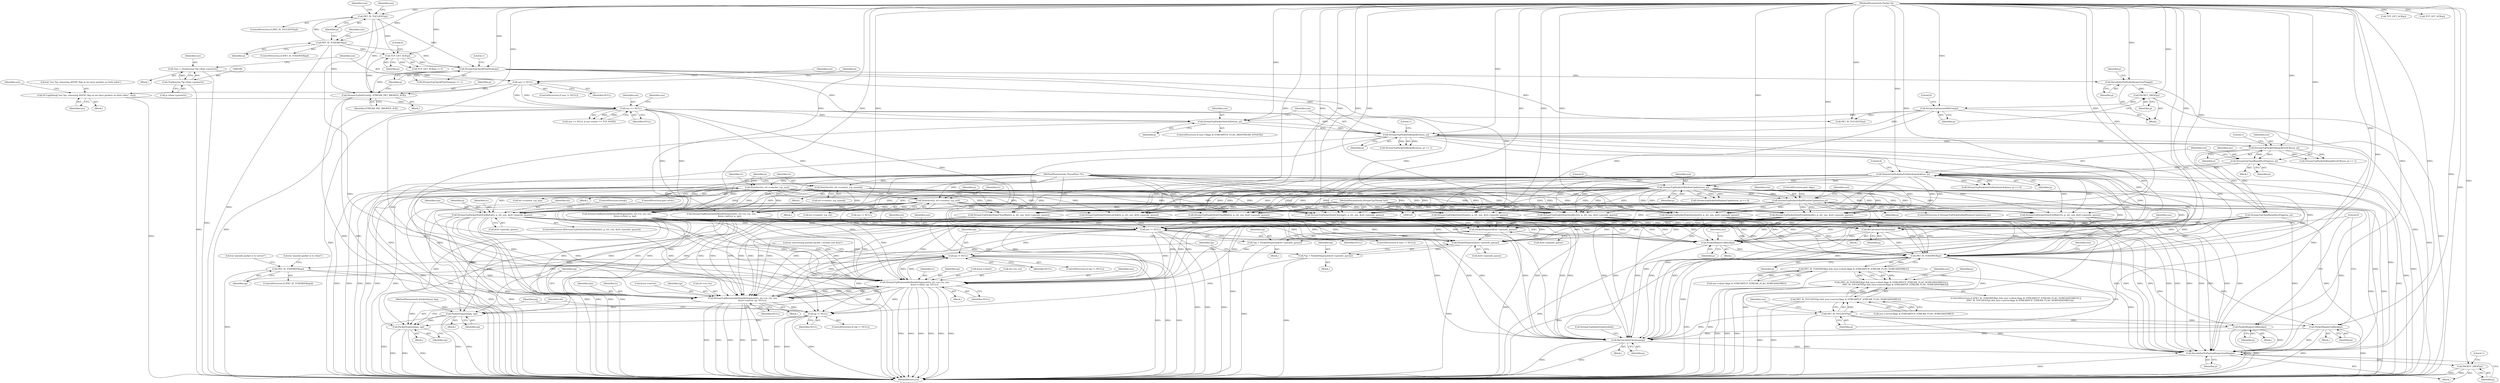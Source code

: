 digraph "1_suricata_843d0b7a10bb45627f94764a6c5d468a24143345@del" {
"1000561" [label="(Call,StreamTcpPacketStateFinWait2(tv, p, stt, ssn, &stt->pseudo_queue))"];
"1000281" [label="(Call,StatsIncr(tv, stt->counter_tcp_synack))"];
"1000126" [label="(MethodParameterIn,ThreadVars *tv)"];
"1000310" [label="(Call,StatsIncr(tv, stt->counter_tcp_rst))"];
"1000296" [label="(Call,StatsIncr(tv, stt->counter_tcp_syn))"];
"1000494" [label="(Call,StreamTcpPacketIsBadWindowUpdate(ssn,p))"];
"1000489" [label="(Call,StreamTcpPacketIsWindowUpdate(ssn, p))"];
"1000483" [label="(Call,StreamTcpPacketIsFinShutdownAck(ssn, p))"];
"1000478" [label="(Call,StreamTcpClearKeepAliveFlag(ssn, p))"];
"1000469" [label="(Call,StreamTcpPacketIsKeepAliveACK(ssn, p))"];
"1000461" [label="(Call,StreamTcpPacketIsKeepAlive(ssn, p))"];
"1000456" [label="(Call,StreamTcpPacketSwitchDir(ssn, p))"];
"1000359" [label="(Call,ssn == NULL)"];
"1000258" [label="(Call,SCLogDebug(\"ssn %p: removing ASYNC flag as we have packets on both sides\", ssn))"];
"1000193" [label="(Call,ssn != NULL)"];
"1000183" [label="(Call,*ssn = (TcpSession *)p->flow->protoctx)"];
"1000185" [label="(Call,(TcpSession *)p->flow->protoctx)"];
"1000335" [label="(Call,StreamTcpCheckFlowDrops(p))"];
"1000330" [label="(Call,StreamTcpSetEvent(p, STREAM_PKT_BROKEN_ACK))"];
"1000222" [label="(Call,PKT_IS_TOCLIENT(p))"];
"1000207" [label="(Call,PKT_IS_TOSERVER(p))"];
"1000127" [label="(MethodParameterIn,Packet *p)"];
"1000326" [label="(Call,TCP_GET_ACK(p))"];
"1000353" [label="(Call,StreamTcpSessionPktFree(p))"];
"1000351" [label="(Call,PACKET_DROP(p))"];
"1000345" [label="(Call,DecodeSetNoPacketInspectionFlag(p))"];
"1000128" [label="(MethodParameterIn,StreamTcpThread *stt)"];
"1000651" [label="(Call,ssn != NULL)"];
"1000675" [label="(Call,np != NULL)"];
"1000680" [label="(Call,PKT_IS_TOSERVER(np))"];
"1000685" [label="(Call,StreamTcpReassembleHandleSegment(tv, stt->ra_ctx, ssn,\n                            &ssn->client, np, NULL))"];
"1000701" [label="(Call,StreamTcpReassembleHandleSegment(tv, stt->ra_ctx, ssn,\n                            &ssn->server, np, NULL))"];
"1000713" [label="(Call,PacketEnqueue(pq, np))"];
"1000862" [label="(Call,PacketEnqueue(pq, np))"];
"1000858" [label="(Call,np != NULL)"];
"1000669" [label="(Call,PacketDequeue(&stt->pseudo_queue))"];
"1000667" [label="(Call,*np = PacketDequeue(&stt->pseudo_queue))"];
"1000852" [label="(Call,PacketDequeue(&stt->pseudo_queue))"];
"1000850" [label="(Call,*np = PacketDequeue(&stt->pseudo_queue))"];
"1000725" [label="(Call,ReCalculateChecksum(p))"];
"1000747" [label="(Call,PacketBypassCallback(p))"];
"1000774" [label="(Call,PKT_IS_TOSERVER(p))"];
"1000773" [label="(Call,PKT_IS_TOSERVER(p) && (ssn->client.flags & STREAMTCP_STREAM_FLAG_NOREASSEMBLY))"];
"1000772" [label="(Call,(PKT_IS_TOSERVER(p) && (ssn->client.flags & STREAMTCP_STREAM_FLAG_NOREASSEMBLY)) ||\n            (PKT_IS_TOCLIENT(p) && (ssn->server.flags & STREAMTCP_STREAM_FLAG_NOREASSEMBLY)))"];
"1000784" [label="(Call,PKT_IS_TOCLIENT(p))"];
"1000783" [label="(Call,PKT_IS_TOCLIENT(p) && (ssn->server.flags & STREAMTCP_STREAM_FLAG_NOREASSEMBLY))"];
"1000809" [label="(Call,PacketBypassCallback(p))"];
"1000872" [label="(Call,ReCalculateChecksum(p))"];
"1000877" [label="(Call,DecodeSetNoPayloadInspectionFlag(p))"];
"1000879" [label="(Call,PACKET_DROP(p))"];
"1000835" [label="(Call,PacketBypassCallback(p))"];
"1000859" [label="(Identifier,np)"];
"1000686" [label="(Identifier,tv)"];
"1000772" [label="(Call,(PKT_IS_TOSERVER(p) && (ssn->client.flags & STREAMTCP_STREAM_FLAG_NOREASSEMBLY)) ||\n            (PKT_IS_TOCLIENT(p) && (ssn->server.flags & STREAMTCP_STREAM_FLAG_NOREASSEMBLY)))"];
"1000684" [label="(Literal,\"pseudo packet is to server\")"];
"1000857" [label="(ControlStructure,if (np != NULL))"];
"1000193" [label="(Call,ssn != NULL)"];
"1000685" [label="(Call,StreamTcpReassembleHandleSegment(tv, stt->ra_ctx, ssn,\n                            &ssn->client, np, NULL))"];
"1000702" [label="(Identifier,tv)"];
"1000754" [label="(Identifier,ssn)"];
"1000707" [label="(Call,&ssn->server)"];
"1000470" [label="(Identifier,ssn)"];
"1000435" [label="(Call,TCP_GET_ACK(p))"];
"1000877" [label="(Call,DecodeSetNoPayloadInspectionFlag(p))"];
"1000566" [label="(Call,&stt->pseudo_queue)"];
"1000668" [label="(Identifier,np)"];
"1000785" [label="(Identifier,p)"];
"1000698" [label="(Block,)"];
"1000564" [label="(Identifier,stt)"];
"1000572" [label="(ControlStructure,break;)"];
"1000853" [label="(Call,&stt->pseudo_queue)"];
"1000335" [label="(Call,StreamTcpCheckFlowDrops(p))"];
"1000458" [label="(Identifier,p)"];
"1000195" [label="(Identifier,NULL)"];
"1000779" [label="(Identifier,ssn)"];
"1000260" [label="(Identifier,ssn)"];
"1000725" [label="(Call,ReCalculateChecksum(p))"];
"1000858" [label="(Call,np != NULL)"];
"1000871" [label="(Block,)"];
"1000295" [label="(Block,)"];
"1000713" [label="(Call,PacketEnqueue(pq, np))"];
"1000496" [label="(Identifier,p)"];
"1000460" [label="(Call,StreamTcpPacketIsKeepAlive(ssn, p) == 1)"];
"1000336" [label="(Identifier,p)"];
"1000653" [label="(Identifier,NULL)"];
"1000328" [label="(Literal,0)"];
"1000489" [label="(Call,StreamTcpPacketIsWindowUpdate(ssn, p))"];
"1000468" [label="(Call,StreamTcpPacketIsKeepAliveACK(ssn, p) == 1)"];
"1000222" [label="(Call,PKT_IS_TOCLIENT(p))"];
"1000126" [label="(MethodParameterIn,ThreadVars *tv)"];
"1000747" [label="(Call,PacketBypassCallback(p))"];
"1000346" [label="(Identifier,p)"];
"1000338" [label="(Block,)"];
"1000650" [label="(ControlStructure,if (ssn != NULL))"];
"1000796" [label="(Identifier,p)"];
"1000832" [label="(Block,)"];
"1000505" [label="(Call,StreamTcpPacketStateSynSent(tv, p, stt, ssn, &stt->pseudo_queue))"];
"1000353" [label="(Call,StreamTcpSessionPktFree(p))"];
"1000185" [label="(Call,(TcpSession *)p->flow->protoctx)"];
"1000349" [label="(Identifier,p)"];
"1000183" [label="(Call,*ssn = (TcpSession *)p->flow->protoctx)"];
"1000490" [label="(Identifier,ssn)"];
"1000659" [label="(Identifier,stt)"];
"1000500" [label="(Identifier,ssn)"];
"1000872" [label="(Call,ReCalculateChecksum(p))"];
"1000861" [label="(Block,)"];
"1000603" [label="(Call,StreamTcpPacketStateLastAck(tv, p, stt, ssn, &stt->pseudo_queue))"];
"1000311" [label="(Identifier,tv)"];
"1000187" [label="(Call,p->flow->protoctx)"];
"1000208" [label="(Identifier,p)"];
"1000677" [label="(Identifier,NULL)"];
"1000681" [label="(Identifier,np)"];
"1000330" [label="(Call,StreamTcpSetEvent(p, STREAM_PKT_BROKEN_ACK))"];
"1000321" [label="(Identifier,p)"];
"1000879" [label="(Call,PACKET_DROP(p))"];
"1000332" [label="(Identifier,STREAM_PKT_BROKEN_ACK)"];
"1000717" [label="(Literal,\"processing pseudo packet / stream end done\")"];
"1000810" [label="(Identifier,p)"];
"1000298" [label="(Call,stt->counter_tcp_syn)"];
"1000774" [label="(Call,PKT_IS_TOSERVER(p))"];
"1000695" [label="(Identifier,np)"];
"1000714" [label="(Identifier,pq)"];
"1000808" [label="(Block,)"];
"1000836" [label="(Identifier,p)"];
"1000494" [label="(Call,StreamTcpPacketIsBadWindowUpdate(ssn,p))"];
"1000326" [label="(Call,TCP_GET_ACK(p))"];
"1000480" [label="(Identifier,p)"];
"1000457" [label="(Identifier,ssn)"];
"1000483" [label="(Call,StreamTcpPacketIsFinShutdownAck(ssn, p))"];
"1000495" [label="(Identifier,ssn)"];
"1000359" [label="(Call,ssn == NULL)"];
"1000864" [label="(Identifier,np)"];
"1000860" [label="(Identifier,NULL)"];
"1000184" [label="(Identifier,ssn)"];
"1000472" [label="(Literal,1)"];
"1000547" [label="(Call,StreamTcpPacketStateFinWait1(tv, p, stt, ssn, &stt->pseudo_queue))"];
"1000297" [label="(Identifier,tv)"];
"1000485" [label="(Identifier,p)"];
"1000334" [label="(Call,StreamTcpCheckFlowDrops(p) == 1)"];
"1000789" [label="(Identifier,ssn)"];
"1000462" [label="(Identifier,ssn)"];
"1000352" [label="(Identifier,p)"];
"1000479" [label="(Identifier,ssn)"];
"1000851" [label="(Identifier,np)"];
"1000194" [label="(Identifier,ssn)"];
"1000271" [label="(Identifier,p)"];
"1000305" [label="(Identifier,p)"];
"1000415" [label="(Call,StreamTcpReassembleHandleSegment(tv, stt->ra_ctx, ssn,\n                        &ssn->server, p, pq))"];
"1000771" [label="(ControlStructure,if ((PKT_IS_TOSERVER(p) && (ssn->client.flags & STREAMTCP_STREAM_FLAG_NOREASSEMBLY)) ||\n            (PKT_IS_TOCLIENT(p) && (ssn->server.flags & STREAMTCP_STREAM_FLAG_NOREASSEMBLY))))"];
"1000127" [label="(MethodParameterIn,Packet *p)"];
"1000850" [label="(Call,*np = PacketDequeue(&stt->pseudo_queue))"];
"1000280" [label="(Block,)"];
"1000493" [label="(ControlStructure,if (StreamTcpPacketIsBadWindowUpdate(ssn,p)))"];
"1000712" [label="(Identifier,NULL)"];
"1000337" [label="(Literal,1)"];
"1000844" [label="(Identifier,stt)"];
"1000206" [label="(ControlStructure,if (PKT_IS_TOSERVER(p)))"];
"1000651" [label="(Call,ssn != NULL)"];
"1000358" [label="(Call,ssn == NULL || ssn->state == TCP_NONE)"];
"1000491" [label="(Identifier,p)"];
"1000484" [label="(Identifier,ssn)"];
"1000281" [label="(Call,StatsIncr(tv, stt->counter_tcp_synack))"];
"1000711" [label="(Identifier,np)"];
"1000461" [label="(Call,StreamTcpPacketIsKeepAlive(ssn, p))"];
"1000486" [label="(Literal,0)"];
"1000360" [label="(Identifier,ssn)"];
"1000497" [label="(ControlStructure,goto skip;)"];
"1000207" [label="(Call,PKT_IS_TOSERVER(p))"];
"1000259" [label="(Literal,\"ssn %p: removing ASYNC flag as we have packets on both sides\")"];
"1000880" [label="(Identifier,p)"];
"1000589" [label="(Call,StreamTcpPacketStateCloseWait(tv, p, stt, ssn, &stt->pseudo_queue))"];
"1000675" [label="(Call,np != NULL)"];
"1000296" [label="(Call,StatsIncr(tv, stt->counter_tcp_syn))"];
"1000809" [label="(Call,PacketBypassCallback(p))"];
"1000571" [label="(ControlStructure,goto error;)"];
"1000450" [label="(ControlStructure,if (ssn->flags & STREAMTCP_FLAG_MIDSTREAM_SYNACK))"];
"1000676" [label="(Identifier,np)"];
"1000474" [label="(Call,StreamTcpClearKeepAliveFlag(ssn, p))"];
"1000679" [label="(ControlStructure,if (PKT_IS_TOSERVER(np)))"];
"1000464" [label="(Literal,1)"];
"1000884" [label="(MethodReturn,int)"];
"1000748" [label="(Identifier,p)"];
"1000691" [label="(Call,&ssn->client)"];
"1000130" [label="(Block,)"];
"1000700" [label="(Literal,\"pseudo packet is to client\")"];
"1000351" [label="(Call,PACKET_DROP(p))"];
"1000192" [label="(ControlStructure,if (ssn != NULL))"];
"1000533" [label="(Call,StreamTcpPacketStateEstablished(tv, p, stt, ssn, &stt->pseudo_queue))"];
"1000565" [label="(Identifier,ssn)"];
"1000223" [label="(Identifier,p)"];
"1000345" [label="(Call,DecodeSetNoPacketInspectionFlag(p))"];
"1000746" [label="(Block,)"];
"1000331" [label="(Identifier,p)"];
"1000309" [label="(Block,)"];
"1000258" [label="(Call,SCLogDebug(\"ssn %p: removing ASYNC flag as we have packets on both sides\", ssn))"];
"1000715" [label="(Identifier,np)"];
"1000786" [label="(Call,ssn->server.flags & STREAMTCP_STREAM_FLAG_NOREASSEMBLY)"];
"1000563" [label="(Identifier,p)"];
"1000413" [label="(Call,TCP_GET_ACK(p))"];
"1000354" [label="(Identifier,p)"];
"1000878" [label="(Identifier,p)"];
"1000776" [label="(Call,ssn->client.flags & STREAMTCP_STREAM_FLAG_NOREASSEMBLY)"];
"1000669" [label="(Call,PacketDequeue(&stt->pseudo_queue))"];
"1000212" [label="(Identifier,ssn)"];
"1000852" [label="(Call,PacketDequeue(&stt->pseudo_queue))"];
"1000863" [label="(Identifier,pq)"];
"1000310" [label="(Call,StatsIncr(tv, stt->counter_tcp_rst))"];
"1000471" [label="(Identifier,p)"];
"1000848" [label="(Block,)"];
"1000687" [label="(Call,stt->ra_ctx)"];
"1000404" [label="(Call,PKT_IS_TOCLIENT(p))"];
"1000282" [label="(Identifier,tv)"];
"1000327" [label="(Identifier,p)"];
"1000356" [label="(Literal,0)"];
"1000690" [label="(Identifier,ssn)"];
"1000652" [label="(Identifier,ssn)"];
"1000482" [label="(Call,StreamTcpPacketIsFinShutdownAck(ssn, p) == 0)"];
"1000617" [label="(Call,StreamTcpPacketStateTimeWait(tv, p, stt, ssn, &stt->pseudo_queue))"];
"1000575" [label="(Call,StreamTcpPacketStateClosing(tv, p, stt, ssn, &stt->pseudo_queue))"];
"1000873" [label="(Identifier,p)"];
"1000364" [label="(Identifier,ssn)"];
"1000488" [label="(Call,StreamTcpPacketIsWindowUpdate(ssn, p) == 0)"];
"1000876" [label="(Block,)"];
"1000395" [label="(Block,)"];
"1000670" [label="(Call,&stt->pseudo_queue)"];
"1000701" [label="(Call,StreamTcpReassembleHandleSegment(tv, stt->ra_ctx, ssn,\n                            &ssn->server, np, NULL))"];
"1000437" [label="(Call,StreamTcpReassembleHandleSegment(tv, stt->ra_ctx, ssn,\n                        &ssn->client, p, pq))"];
"1000478" [label="(Call,StreamTcpClearKeepAliveFlag(ssn, p))"];
"1000562" [label="(Identifier,tv)"];
"1000680" [label="(Call,PKT_IS_TOSERVER(np))"];
"1000775" [label="(Identifier,p)"];
"1000456" [label="(Call,StreamTcpPacketSwitchDir(ssn, p))"];
"1000875" [label="(Call,StreamTcpInlineDropInvalid())"];
"1000128" [label="(MethodParameterIn,StreamTcpThread *stt)"];
"1000361" [label="(Identifier,NULL)"];
"1000329" [label="(Block,)"];
"1000129" [label="(MethodParameterIn,PacketQueue *pq)"];
"1000227" [label="(Identifier,ssn)"];
"1000862" [label="(Call,PacketEnqueue(pq, np))"];
"1000283" [label="(Call,stt->counter_tcp_synack)"];
"1000663" [label="(Block,)"];
"1000802" [label="(Identifier,ssn)"];
"1000325" [label="(Call,TCP_GET_ACK(p) != 0)"];
"1000783" [label="(Call,PKT_IS_TOCLIENT(p) && (ssn->server.flags & STREAMTCP_STREAM_FLAG_NOREASSEMBLY))"];
"1000312" [label="(Call,stt->counter_tcp_rst)"];
"1000263" [label="(Identifier,ssn)"];
"1000199" [label="(Identifier,ssn)"];
"1000384" [label="(Call,ssn != NULL)"];
"1000519" [label="(Call,StreamTcpPacketStateSynRecv(tv, p, stt, ssn, &stt->pseudo_queue))"];
"1000370" [label="(Call,StreamTcpPacketStateNone(tv, p, stt, ssn, &stt->pseudo_queue))"];
"1000674" [label="(ControlStructure,if (np != NULL))"];
"1000703" [label="(Call,stt->ra_ctx)"];
"1000667" [label="(Call,*np = PacketDequeue(&stt->pseudo_queue))"];
"1000239" [label="(Identifier,ssn)"];
"1000463" [label="(Identifier,p)"];
"1000835" [label="(Call,PacketBypassCallback(p))"];
"1000726" [label="(Identifier,p)"];
"1000773" [label="(Call,PKT_IS_TOSERVER(p) && (ssn->client.flags & STREAMTCP_STREAM_FLAG_NOREASSEMBLY))"];
"1000492" [label="(Literal,0)"];
"1000706" [label="(Identifier,ssn)"];
"1000724" [label="(Block,)"];
"1000784" [label="(Call,PKT_IS_TOCLIENT(p))"];
"1000221" [label="(ControlStructure,if (PKT_IS_TOCLIENT(p)))"];
"1000560" [label="(ControlStructure,if(StreamTcpPacketStateFinWait2(tv, p, stt, ssn, &stt->pseudo_queue)))"];
"1000732" [label="(Identifier,ssn)"];
"1000469" [label="(Call,StreamTcpPacketIsKeepAliveACK(ssn, p))"];
"1000257" [label="(Block,)"];
"1000682" [label="(Block,)"];
"1000696" [label="(Identifier,NULL)"];
"1000561" [label="(Call,StreamTcpPacketStateFinWait2(tv, p, stt, ssn, &stt->pseudo_queue))"];
"1000883" [label="(Literal,1)"];
"1000838" [label="(Literal,0)"];
"1000678" [label="(Block,)"];
"1000561" -> "1000560"  [label="AST: "];
"1000561" -> "1000566"  [label="CFG: "];
"1000562" -> "1000561"  [label="AST: "];
"1000563" -> "1000561"  [label="AST: "];
"1000564" -> "1000561"  [label="AST: "];
"1000565" -> "1000561"  [label="AST: "];
"1000566" -> "1000561"  [label="AST: "];
"1000571" -> "1000561"  [label="CFG: "];
"1000572" -> "1000561"  [label="CFG: "];
"1000561" -> "1000884"  [label="DDG: "];
"1000561" -> "1000884"  [label="DDG: "];
"1000561" -> "1000884"  [label="DDG: "];
"1000561" -> "1000884"  [label="DDG: "];
"1000561" -> "1000884"  [label="DDG: "];
"1000561" -> "1000884"  [label="DDG: "];
"1000281" -> "1000561"  [label="DDG: "];
"1000310" -> "1000561"  [label="DDG: "];
"1000296" -> "1000561"  [label="DDG: "];
"1000126" -> "1000561"  [label="DDG: "];
"1000494" -> "1000561"  [label="DDG: "];
"1000494" -> "1000561"  [label="DDG: "];
"1000489" -> "1000561"  [label="DDG: "];
"1000489" -> "1000561"  [label="DDG: "];
"1000483" -> "1000561"  [label="DDG: "];
"1000483" -> "1000561"  [label="DDG: "];
"1000127" -> "1000561"  [label="DDG: "];
"1000128" -> "1000561"  [label="DDG: "];
"1000561" -> "1000651"  [label="DDG: "];
"1000561" -> "1000669"  [label="DDG: "];
"1000561" -> "1000685"  [label="DDG: "];
"1000561" -> "1000701"  [label="DDG: "];
"1000561" -> "1000725"  [label="DDG: "];
"1000561" -> "1000747"  [label="DDG: "];
"1000561" -> "1000774"  [label="DDG: "];
"1000561" -> "1000852"  [label="DDG: "];
"1000561" -> "1000872"  [label="DDG: "];
"1000561" -> "1000877"  [label="DDG: "];
"1000281" -> "1000280"  [label="AST: "];
"1000281" -> "1000283"  [label="CFG: "];
"1000282" -> "1000281"  [label="AST: "];
"1000283" -> "1000281"  [label="AST: "];
"1000305" -> "1000281"  [label="CFG: "];
"1000281" -> "1000884"  [label="DDG: "];
"1000281" -> "1000884"  [label="DDG: "];
"1000281" -> "1000884"  [label="DDG: "];
"1000126" -> "1000281"  [label="DDG: "];
"1000281" -> "1000310"  [label="DDG: "];
"1000281" -> "1000370"  [label="DDG: "];
"1000281" -> "1000415"  [label="DDG: "];
"1000281" -> "1000437"  [label="DDG: "];
"1000281" -> "1000505"  [label="DDG: "];
"1000281" -> "1000519"  [label="DDG: "];
"1000281" -> "1000533"  [label="DDG: "];
"1000281" -> "1000547"  [label="DDG: "];
"1000281" -> "1000575"  [label="DDG: "];
"1000281" -> "1000589"  [label="DDG: "];
"1000281" -> "1000603"  [label="DDG: "];
"1000281" -> "1000617"  [label="DDG: "];
"1000281" -> "1000685"  [label="DDG: "];
"1000281" -> "1000701"  [label="DDG: "];
"1000126" -> "1000125"  [label="AST: "];
"1000126" -> "1000884"  [label="DDG: "];
"1000126" -> "1000296"  [label="DDG: "];
"1000126" -> "1000310"  [label="DDG: "];
"1000126" -> "1000370"  [label="DDG: "];
"1000126" -> "1000415"  [label="DDG: "];
"1000126" -> "1000437"  [label="DDG: "];
"1000126" -> "1000505"  [label="DDG: "];
"1000126" -> "1000519"  [label="DDG: "];
"1000126" -> "1000533"  [label="DDG: "];
"1000126" -> "1000547"  [label="DDG: "];
"1000126" -> "1000575"  [label="DDG: "];
"1000126" -> "1000589"  [label="DDG: "];
"1000126" -> "1000603"  [label="DDG: "];
"1000126" -> "1000617"  [label="DDG: "];
"1000126" -> "1000685"  [label="DDG: "];
"1000126" -> "1000701"  [label="DDG: "];
"1000310" -> "1000309"  [label="AST: "];
"1000310" -> "1000312"  [label="CFG: "];
"1000311" -> "1000310"  [label="AST: "];
"1000312" -> "1000310"  [label="AST: "];
"1000321" -> "1000310"  [label="CFG: "];
"1000310" -> "1000884"  [label="DDG: "];
"1000310" -> "1000884"  [label="DDG: "];
"1000310" -> "1000884"  [label="DDG: "];
"1000296" -> "1000310"  [label="DDG: "];
"1000310" -> "1000370"  [label="DDG: "];
"1000310" -> "1000415"  [label="DDG: "];
"1000310" -> "1000437"  [label="DDG: "];
"1000310" -> "1000505"  [label="DDG: "];
"1000310" -> "1000519"  [label="DDG: "];
"1000310" -> "1000533"  [label="DDG: "];
"1000310" -> "1000547"  [label="DDG: "];
"1000310" -> "1000575"  [label="DDG: "];
"1000310" -> "1000589"  [label="DDG: "];
"1000310" -> "1000603"  [label="DDG: "];
"1000310" -> "1000617"  [label="DDG: "];
"1000310" -> "1000685"  [label="DDG: "];
"1000310" -> "1000701"  [label="DDG: "];
"1000296" -> "1000295"  [label="AST: "];
"1000296" -> "1000298"  [label="CFG: "];
"1000297" -> "1000296"  [label="AST: "];
"1000298" -> "1000296"  [label="AST: "];
"1000305" -> "1000296"  [label="CFG: "];
"1000296" -> "1000884"  [label="DDG: "];
"1000296" -> "1000884"  [label="DDG: "];
"1000296" -> "1000884"  [label="DDG: "];
"1000296" -> "1000370"  [label="DDG: "];
"1000296" -> "1000415"  [label="DDG: "];
"1000296" -> "1000437"  [label="DDG: "];
"1000296" -> "1000505"  [label="DDG: "];
"1000296" -> "1000519"  [label="DDG: "];
"1000296" -> "1000533"  [label="DDG: "];
"1000296" -> "1000547"  [label="DDG: "];
"1000296" -> "1000575"  [label="DDG: "];
"1000296" -> "1000589"  [label="DDG: "];
"1000296" -> "1000603"  [label="DDG: "];
"1000296" -> "1000617"  [label="DDG: "];
"1000296" -> "1000685"  [label="DDG: "];
"1000296" -> "1000701"  [label="DDG: "];
"1000494" -> "1000493"  [label="AST: "];
"1000494" -> "1000496"  [label="CFG: "];
"1000495" -> "1000494"  [label="AST: "];
"1000496" -> "1000494"  [label="AST: "];
"1000497" -> "1000494"  [label="CFG: "];
"1000500" -> "1000494"  [label="CFG: "];
"1000494" -> "1000884"  [label="DDG: "];
"1000494" -> "1000884"  [label="DDG: "];
"1000489" -> "1000494"  [label="DDG: "];
"1000489" -> "1000494"  [label="DDG: "];
"1000127" -> "1000494"  [label="DDG: "];
"1000494" -> "1000505"  [label="DDG: "];
"1000494" -> "1000505"  [label="DDG: "];
"1000494" -> "1000519"  [label="DDG: "];
"1000494" -> "1000519"  [label="DDG: "];
"1000494" -> "1000533"  [label="DDG: "];
"1000494" -> "1000533"  [label="DDG: "];
"1000494" -> "1000547"  [label="DDG: "];
"1000494" -> "1000547"  [label="DDG: "];
"1000494" -> "1000575"  [label="DDG: "];
"1000494" -> "1000575"  [label="DDG: "];
"1000494" -> "1000589"  [label="DDG: "];
"1000494" -> "1000589"  [label="DDG: "];
"1000494" -> "1000603"  [label="DDG: "];
"1000494" -> "1000603"  [label="DDG: "];
"1000494" -> "1000617"  [label="DDG: "];
"1000494" -> "1000617"  [label="DDG: "];
"1000494" -> "1000651"  [label="DDG: "];
"1000494" -> "1000725"  [label="DDG: "];
"1000494" -> "1000747"  [label="DDG: "];
"1000494" -> "1000774"  [label="DDG: "];
"1000494" -> "1000872"  [label="DDG: "];
"1000494" -> "1000877"  [label="DDG: "];
"1000489" -> "1000488"  [label="AST: "];
"1000489" -> "1000491"  [label="CFG: "];
"1000490" -> "1000489"  [label="AST: "];
"1000491" -> "1000489"  [label="AST: "];
"1000492" -> "1000489"  [label="CFG: "];
"1000489" -> "1000884"  [label="DDG: "];
"1000489" -> "1000488"  [label="DDG: "];
"1000489" -> "1000488"  [label="DDG: "];
"1000483" -> "1000489"  [label="DDG: "];
"1000483" -> "1000489"  [label="DDG: "];
"1000127" -> "1000489"  [label="DDG: "];
"1000489" -> "1000505"  [label="DDG: "];
"1000489" -> "1000505"  [label="DDG: "];
"1000489" -> "1000519"  [label="DDG: "];
"1000489" -> "1000519"  [label="DDG: "];
"1000489" -> "1000533"  [label="DDG: "];
"1000489" -> "1000533"  [label="DDG: "];
"1000489" -> "1000547"  [label="DDG: "];
"1000489" -> "1000547"  [label="DDG: "];
"1000489" -> "1000575"  [label="DDG: "];
"1000489" -> "1000575"  [label="DDG: "];
"1000489" -> "1000589"  [label="DDG: "];
"1000489" -> "1000589"  [label="DDG: "];
"1000489" -> "1000603"  [label="DDG: "];
"1000489" -> "1000603"  [label="DDG: "];
"1000489" -> "1000617"  [label="DDG: "];
"1000489" -> "1000617"  [label="DDG: "];
"1000489" -> "1000651"  [label="DDG: "];
"1000489" -> "1000725"  [label="DDG: "];
"1000489" -> "1000747"  [label="DDG: "];
"1000489" -> "1000774"  [label="DDG: "];
"1000489" -> "1000872"  [label="DDG: "];
"1000489" -> "1000877"  [label="DDG: "];
"1000483" -> "1000482"  [label="AST: "];
"1000483" -> "1000485"  [label="CFG: "];
"1000484" -> "1000483"  [label="AST: "];
"1000485" -> "1000483"  [label="AST: "];
"1000486" -> "1000483"  [label="CFG: "];
"1000483" -> "1000884"  [label="DDG: "];
"1000483" -> "1000482"  [label="DDG: "];
"1000483" -> "1000482"  [label="DDG: "];
"1000478" -> "1000483"  [label="DDG: "];
"1000478" -> "1000483"  [label="DDG: "];
"1000127" -> "1000483"  [label="DDG: "];
"1000483" -> "1000505"  [label="DDG: "];
"1000483" -> "1000505"  [label="DDG: "];
"1000483" -> "1000519"  [label="DDG: "];
"1000483" -> "1000519"  [label="DDG: "];
"1000483" -> "1000533"  [label="DDG: "];
"1000483" -> "1000533"  [label="DDG: "];
"1000483" -> "1000547"  [label="DDG: "];
"1000483" -> "1000547"  [label="DDG: "];
"1000483" -> "1000575"  [label="DDG: "];
"1000483" -> "1000575"  [label="DDG: "];
"1000483" -> "1000589"  [label="DDG: "];
"1000483" -> "1000589"  [label="DDG: "];
"1000483" -> "1000603"  [label="DDG: "];
"1000483" -> "1000603"  [label="DDG: "];
"1000483" -> "1000617"  [label="DDG: "];
"1000483" -> "1000617"  [label="DDG: "];
"1000483" -> "1000651"  [label="DDG: "];
"1000483" -> "1000725"  [label="DDG: "];
"1000483" -> "1000747"  [label="DDG: "];
"1000483" -> "1000774"  [label="DDG: "];
"1000483" -> "1000872"  [label="DDG: "];
"1000483" -> "1000877"  [label="DDG: "];
"1000478" -> "1000395"  [label="AST: "];
"1000478" -> "1000480"  [label="CFG: "];
"1000479" -> "1000478"  [label="AST: "];
"1000480" -> "1000478"  [label="AST: "];
"1000484" -> "1000478"  [label="CFG: "];
"1000478" -> "1000884"  [label="DDG: "];
"1000469" -> "1000478"  [label="DDG: "];
"1000469" -> "1000478"  [label="DDG: "];
"1000127" -> "1000478"  [label="DDG: "];
"1000469" -> "1000468"  [label="AST: "];
"1000469" -> "1000471"  [label="CFG: "];
"1000470" -> "1000469"  [label="AST: "];
"1000471" -> "1000469"  [label="AST: "];
"1000472" -> "1000469"  [label="CFG: "];
"1000469" -> "1000468"  [label="DDG: "];
"1000469" -> "1000468"  [label="DDG: "];
"1000461" -> "1000469"  [label="DDG: "];
"1000461" -> "1000469"  [label="DDG: "];
"1000127" -> "1000469"  [label="DDG: "];
"1000469" -> "1000474"  [label="DDG: "];
"1000469" -> "1000474"  [label="DDG: "];
"1000461" -> "1000460"  [label="AST: "];
"1000461" -> "1000463"  [label="CFG: "];
"1000462" -> "1000461"  [label="AST: "];
"1000463" -> "1000461"  [label="AST: "];
"1000464" -> "1000461"  [label="CFG: "];
"1000461" -> "1000884"  [label="DDG: "];
"1000461" -> "1000460"  [label="DDG: "];
"1000461" -> "1000460"  [label="DDG: "];
"1000456" -> "1000461"  [label="DDG: "];
"1000456" -> "1000461"  [label="DDG: "];
"1000359" -> "1000461"  [label="DDG: "];
"1000335" -> "1000461"  [label="DDG: "];
"1000353" -> "1000461"  [label="DDG: "];
"1000127" -> "1000461"  [label="DDG: "];
"1000461" -> "1000651"  [label="DDG: "];
"1000461" -> "1000725"  [label="DDG: "];
"1000461" -> "1000747"  [label="DDG: "];
"1000461" -> "1000774"  [label="DDG: "];
"1000461" -> "1000872"  [label="DDG: "];
"1000461" -> "1000877"  [label="DDG: "];
"1000456" -> "1000450"  [label="AST: "];
"1000456" -> "1000458"  [label="CFG: "];
"1000457" -> "1000456"  [label="AST: "];
"1000458" -> "1000456"  [label="AST: "];
"1000462" -> "1000456"  [label="CFG: "];
"1000456" -> "1000884"  [label="DDG: "];
"1000359" -> "1000456"  [label="DDG: "];
"1000335" -> "1000456"  [label="DDG: "];
"1000353" -> "1000456"  [label="DDG: "];
"1000127" -> "1000456"  [label="DDG: "];
"1000359" -> "1000358"  [label="AST: "];
"1000359" -> "1000361"  [label="CFG: "];
"1000360" -> "1000359"  [label="AST: "];
"1000361" -> "1000359"  [label="AST: "];
"1000364" -> "1000359"  [label="CFG: "];
"1000358" -> "1000359"  [label="CFG: "];
"1000359" -> "1000884"  [label="DDG: "];
"1000359" -> "1000358"  [label="DDG: "];
"1000359" -> "1000358"  [label="DDG: "];
"1000258" -> "1000359"  [label="DDG: "];
"1000193" -> "1000359"  [label="DDG: "];
"1000193" -> "1000359"  [label="DDG: "];
"1000359" -> "1000370"  [label="DDG: "];
"1000359" -> "1000384"  [label="DDG: "];
"1000359" -> "1000415"  [label="DDG: "];
"1000359" -> "1000437"  [label="DDG: "];
"1000359" -> "1000651"  [label="DDG: "];
"1000359" -> "1000858"  [label="DDG: "];
"1000258" -> "1000257"  [label="AST: "];
"1000258" -> "1000260"  [label="CFG: "];
"1000259" -> "1000258"  [label="AST: "];
"1000260" -> "1000258"  [label="AST: "];
"1000263" -> "1000258"  [label="CFG: "];
"1000258" -> "1000884"  [label="DDG: "];
"1000193" -> "1000258"  [label="DDG: "];
"1000193" -> "1000192"  [label="AST: "];
"1000193" -> "1000195"  [label="CFG: "];
"1000194" -> "1000193"  [label="AST: "];
"1000195" -> "1000193"  [label="AST: "];
"1000199" -> "1000193"  [label="CFG: "];
"1000271" -> "1000193"  [label="CFG: "];
"1000193" -> "1000884"  [label="DDG: "];
"1000183" -> "1000193"  [label="DDG: "];
"1000183" -> "1000130"  [label="AST: "];
"1000183" -> "1000185"  [label="CFG: "];
"1000184" -> "1000183"  [label="AST: "];
"1000185" -> "1000183"  [label="AST: "];
"1000194" -> "1000183"  [label="CFG: "];
"1000183" -> "1000884"  [label="DDG: "];
"1000185" -> "1000183"  [label="DDG: "];
"1000185" -> "1000187"  [label="CFG: "];
"1000186" -> "1000185"  [label="AST: "];
"1000187" -> "1000185"  [label="AST: "];
"1000185" -> "1000884"  [label="DDG: "];
"1000335" -> "1000334"  [label="AST: "];
"1000335" -> "1000336"  [label="CFG: "];
"1000336" -> "1000335"  [label="AST: "];
"1000337" -> "1000335"  [label="CFG: "];
"1000335" -> "1000334"  [label="DDG: "];
"1000330" -> "1000335"  [label="DDG: "];
"1000222" -> "1000335"  [label="DDG: "];
"1000207" -> "1000335"  [label="DDG: "];
"1000326" -> "1000335"  [label="DDG: "];
"1000127" -> "1000335"  [label="DDG: "];
"1000335" -> "1000345"  [label="DDG: "];
"1000335" -> "1000370"  [label="DDG: "];
"1000335" -> "1000404"  [label="DDG: "];
"1000330" -> "1000329"  [label="AST: "];
"1000330" -> "1000332"  [label="CFG: "];
"1000331" -> "1000330"  [label="AST: "];
"1000332" -> "1000330"  [label="AST: "];
"1000336" -> "1000330"  [label="CFG: "];
"1000330" -> "1000884"  [label="DDG: "];
"1000330" -> "1000884"  [label="DDG: "];
"1000222" -> "1000330"  [label="DDG: "];
"1000207" -> "1000330"  [label="DDG: "];
"1000326" -> "1000330"  [label="DDG: "];
"1000127" -> "1000330"  [label="DDG: "];
"1000222" -> "1000221"  [label="AST: "];
"1000222" -> "1000223"  [label="CFG: "];
"1000223" -> "1000222"  [label="AST: "];
"1000227" -> "1000222"  [label="CFG: "];
"1000239" -> "1000222"  [label="CFG: "];
"1000222" -> "1000884"  [label="DDG: "];
"1000207" -> "1000222"  [label="DDG: "];
"1000127" -> "1000222"  [label="DDG: "];
"1000222" -> "1000326"  [label="DDG: "];
"1000207" -> "1000206"  [label="AST: "];
"1000207" -> "1000208"  [label="CFG: "];
"1000208" -> "1000207"  [label="AST: "];
"1000212" -> "1000207"  [label="CFG: "];
"1000223" -> "1000207"  [label="CFG: "];
"1000207" -> "1000884"  [label="DDG: "];
"1000127" -> "1000207"  [label="DDG: "];
"1000207" -> "1000326"  [label="DDG: "];
"1000127" -> "1000125"  [label="AST: "];
"1000127" -> "1000884"  [label="DDG: "];
"1000127" -> "1000326"  [label="DDG: "];
"1000127" -> "1000345"  [label="DDG: "];
"1000127" -> "1000351"  [label="DDG: "];
"1000127" -> "1000353"  [label="DDG: "];
"1000127" -> "1000370"  [label="DDG: "];
"1000127" -> "1000404"  [label="DDG: "];
"1000127" -> "1000413"  [label="DDG: "];
"1000127" -> "1000415"  [label="DDG: "];
"1000127" -> "1000435"  [label="DDG: "];
"1000127" -> "1000437"  [label="DDG: "];
"1000127" -> "1000474"  [label="DDG: "];
"1000127" -> "1000505"  [label="DDG: "];
"1000127" -> "1000519"  [label="DDG: "];
"1000127" -> "1000533"  [label="DDG: "];
"1000127" -> "1000547"  [label="DDG: "];
"1000127" -> "1000575"  [label="DDG: "];
"1000127" -> "1000589"  [label="DDG: "];
"1000127" -> "1000603"  [label="DDG: "];
"1000127" -> "1000617"  [label="DDG: "];
"1000127" -> "1000725"  [label="DDG: "];
"1000127" -> "1000747"  [label="DDG: "];
"1000127" -> "1000774"  [label="DDG: "];
"1000127" -> "1000784"  [label="DDG: "];
"1000127" -> "1000809"  [label="DDG: "];
"1000127" -> "1000835"  [label="DDG: "];
"1000127" -> "1000872"  [label="DDG: "];
"1000127" -> "1000877"  [label="DDG: "];
"1000127" -> "1000879"  [label="DDG: "];
"1000326" -> "1000325"  [label="AST: "];
"1000326" -> "1000327"  [label="CFG: "];
"1000327" -> "1000326"  [label="AST: "];
"1000328" -> "1000326"  [label="CFG: "];
"1000326" -> "1000325"  [label="DDG: "];
"1000353" -> "1000338"  [label="AST: "];
"1000353" -> "1000354"  [label="CFG: "];
"1000354" -> "1000353"  [label="AST: "];
"1000356" -> "1000353"  [label="CFG: "];
"1000353" -> "1000884"  [label="DDG: "];
"1000351" -> "1000353"  [label="DDG: "];
"1000353" -> "1000370"  [label="DDG: "];
"1000353" -> "1000404"  [label="DDG: "];
"1000351" -> "1000338"  [label="AST: "];
"1000351" -> "1000352"  [label="CFG: "];
"1000352" -> "1000351"  [label="AST: "];
"1000354" -> "1000351"  [label="CFG: "];
"1000351" -> "1000884"  [label="DDG: "];
"1000345" -> "1000351"  [label="DDG: "];
"1000345" -> "1000338"  [label="AST: "];
"1000345" -> "1000346"  [label="CFG: "];
"1000346" -> "1000345"  [label="AST: "];
"1000349" -> "1000345"  [label="CFG: "];
"1000345" -> "1000884"  [label="DDG: "];
"1000128" -> "1000125"  [label="AST: "];
"1000128" -> "1000884"  [label="DDG: "];
"1000128" -> "1000370"  [label="DDG: "];
"1000128" -> "1000505"  [label="DDG: "];
"1000128" -> "1000519"  [label="DDG: "];
"1000128" -> "1000533"  [label="DDG: "];
"1000128" -> "1000547"  [label="DDG: "];
"1000128" -> "1000575"  [label="DDG: "];
"1000128" -> "1000589"  [label="DDG: "];
"1000128" -> "1000603"  [label="DDG: "];
"1000128" -> "1000617"  [label="DDG: "];
"1000651" -> "1000650"  [label="AST: "];
"1000651" -> "1000653"  [label="CFG: "];
"1000652" -> "1000651"  [label="AST: "];
"1000653" -> "1000651"  [label="AST: "];
"1000659" -> "1000651"  [label="CFG: "];
"1000838" -> "1000651"  [label="CFG: "];
"1000651" -> "1000884"  [label="DDG: "];
"1000651" -> "1000884"  [label="DDG: "];
"1000651" -> "1000884"  [label="DDG: "];
"1000437" -> "1000651"  [label="DDG: "];
"1000505" -> "1000651"  [label="DDG: "];
"1000617" -> "1000651"  [label="DDG: "];
"1000415" -> "1000651"  [label="DDG: "];
"1000474" -> "1000651"  [label="DDG: "];
"1000547" -> "1000651"  [label="DDG: "];
"1000533" -> "1000651"  [label="DDG: "];
"1000589" -> "1000651"  [label="DDG: "];
"1000384" -> "1000651"  [label="DDG: "];
"1000384" -> "1000651"  [label="DDG: "];
"1000603" -> "1000651"  [label="DDG: "];
"1000575" -> "1000651"  [label="DDG: "];
"1000519" -> "1000651"  [label="DDG: "];
"1000651" -> "1000675"  [label="DDG: "];
"1000651" -> "1000685"  [label="DDG: "];
"1000651" -> "1000701"  [label="DDG: "];
"1000651" -> "1000858"  [label="DDG: "];
"1000675" -> "1000674"  [label="AST: "];
"1000675" -> "1000677"  [label="CFG: "];
"1000676" -> "1000675"  [label="AST: "];
"1000677" -> "1000675"  [label="AST: "];
"1000681" -> "1000675"  [label="CFG: "];
"1000717" -> "1000675"  [label="CFG: "];
"1000675" -> "1000884"  [label="DDG: "];
"1000675" -> "1000884"  [label="DDG: "];
"1000675" -> "1000884"  [label="DDG: "];
"1000667" -> "1000675"  [label="DDG: "];
"1000685" -> "1000675"  [label="DDG: "];
"1000701" -> "1000675"  [label="DDG: "];
"1000675" -> "1000680"  [label="DDG: "];
"1000675" -> "1000685"  [label="DDG: "];
"1000675" -> "1000701"  [label="DDG: "];
"1000675" -> "1000858"  [label="DDG: "];
"1000680" -> "1000679"  [label="AST: "];
"1000680" -> "1000681"  [label="CFG: "];
"1000681" -> "1000680"  [label="AST: "];
"1000684" -> "1000680"  [label="CFG: "];
"1000700" -> "1000680"  [label="CFG: "];
"1000680" -> "1000884"  [label="DDG: "];
"1000680" -> "1000685"  [label="DDG: "];
"1000680" -> "1000701"  [label="DDG: "];
"1000685" -> "1000682"  [label="AST: "];
"1000685" -> "1000696"  [label="CFG: "];
"1000686" -> "1000685"  [label="AST: "];
"1000687" -> "1000685"  [label="AST: "];
"1000690" -> "1000685"  [label="AST: "];
"1000691" -> "1000685"  [label="AST: "];
"1000695" -> "1000685"  [label="AST: "];
"1000696" -> "1000685"  [label="AST: "];
"1000714" -> "1000685"  [label="CFG: "];
"1000685" -> "1000884"  [label="DDG: "];
"1000685" -> "1000884"  [label="DDG: "];
"1000685" -> "1000884"  [label="DDG: "];
"1000685" -> "1000884"  [label="DDG: "];
"1000685" -> "1000884"  [label="DDG: "];
"1000685" -> "1000884"  [label="DDG: "];
"1000519" -> "1000685"  [label="DDG: "];
"1000437" -> "1000685"  [label="DDG: "];
"1000437" -> "1000685"  [label="DDG: "];
"1000437" -> "1000685"  [label="DDG: "];
"1000603" -> "1000685"  [label="DDG: "];
"1000701" -> "1000685"  [label="DDG: "];
"1000701" -> "1000685"  [label="DDG: "];
"1000701" -> "1000685"  [label="DDG: "];
"1000415" -> "1000685"  [label="DDG: "];
"1000415" -> "1000685"  [label="DDG: "];
"1000575" -> "1000685"  [label="DDG: "];
"1000370" -> "1000685"  [label="DDG: "];
"1000547" -> "1000685"  [label="DDG: "];
"1000505" -> "1000685"  [label="DDG: "];
"1000617" -> "1000685"  [label="DDG: "];
"1000589" -> "1000685"  [label="DDG: "];
"1000533" -> "1000685"  [label="DDG: "];
"1000685" -> "1000701"  [label="DDG: "];
"1000685" -> "1000701"  [label="DDG: "];
"1000685" -> "1000701"  [label="DDG: "];
"1000685" -> "1000713"  [label="DDG: "];
"1000685" -> "1000858"  [label="DDG: "];
"1000701" -> "1000698"  [label="AST: "];
"1000701" -> "1000712"  [label="CFG: "];
"1000702" -> "1000701"  [label="AST: "];
"1000703" -> "1000701"  [label="AST: "];
"1000706" -> "1000701"  [label="AST: "];
"1000707" -> "1000701"  [label="AST: "];
"1000711" -> "1000701"  [label="AST: "];
"1000712" -> "1000701"  [label="AST: "];
"1000714" -> "1000701"  [label="CFG: "];
"1000701" -> "1000884"  [label="DDG: "];
"1000701" -> "1000884"  [label="DDG: "];
"1000701" -> "1000884"  [label="DDG: "];
"1000701" -> "1000884"  [label="DDG: "];
"1000701" -> "1000884"  [label="DDG: "];
"1000701" -> "1000884"  [label="DDG: "];
"1000519" -> "1000701"  [label="DDG: "];
"1000437" -> "1000701"  [label="DDG: "];
"1000437" -> "1000701"  [label="DDG: "];
"1000603" -> "1000701"  [label="DDG: "];
"1000415" -> "1000701"  [label="DDG: "];
"1000415" -> "1000701"  [label="DDG: "];
"1000415" -> "1000701"  [label="DDG: "];
"1000575" -> "1000701"  [label="DDG: "];
"1000370" -> "1000701"  [label="DDG: "];
"1000547" -> "1000701"  [label="DDG: "];
"1000505" -> "1000701"  [label="DDG: "];
"1000617" -> "1000701"  [label="DDG: "];
"1000589" -> "1000701"  [label="DDG: "];
"1000533" -> "1000701"  [label="DDG: "];
"1000701" -> "1000713"  [label="DDG: "];
"1000701" -> "1000858"  [label="DDG: "];
"1000713" -> "1000678"  [label="AST: "];
"1000713" -> "1000715"  [label="CFG: "];
"1000714" -> "1000713"  [label="AST: "];
"1000715" -> "1000713"  [label="AST: "];
"1000717" -> "1000713"  [label="CFG: "];
"1000713" -> "1000884"  [label="DDG: "];
"1000713" -> "1000884"  [label="DDG: "];
"1000713" -> "1000884"  [label="DDG: "];
"1000437" -> "1000713"  [label="DDG: "];
"1000415" -> "1000713"  [label="DDG: "];
"1000129" -> "1000713"  [label="DDG: "];
"1000713" -> "1000862"  [label="DDG: "];
"1000862" -> "1000861"  [label="AST: "];
"1000862" -> "1000864"  [label="CFG: "];
"1000863" -> "1000862"  [label="AST: "];
"1000864" -> "1000862"  [label="AST: "];
"1000844" -> "1000862"  [label="CFG: "];
"1000862" -> "1000884"  [label="DDG: "];
"1000862" -> "1000884"  [label="DDG: "];
"1000862" -> "1000884"  [label="DDG: "];
"1000437" -> "1000862"  [label="DDG: "];
"1000415" -> "1000862"  [label="DDG: "];
"1000129" -> "1000862"  [label="DDG: "];
"1000858" -> "1000862"  [label="DDG: "];
"1000858" -> "1000857"  [label="AST: "];
"1000858" -> "1000860"  [label="CFG: "];
"1000859" -> "1000858"  [label="AST: "];
"1000860" -> "1000858"  [label="AST: "];
"1000844" -> "1000858"  [label="CFG: "];
"1000863" -> "1000858"  [label="CFG: "];
"1000858" -> "1000884"  [label="DDG: "];
"1000858" -> "1000884"  [label="DDG: "];
"1000858" -> "1000884"  [label="DDG: "];
"1000850" -> "1000858"  [label="DDG: "];
"1000669" -> "1000667"  [label="AST: "];
"1000669" -> "1000670"  [label="CFG: "];
"1000670" -> "1000669"  [label="AST: "];
"1000667" -> "1000669"  [label="CFG: "];
"1000669" -> "1000884"  [label="DDG: "];
"1000669" -> "1000667"  [label="DDG: "];
"1000370" -> "1000669"  [label="DDG: "];
"1000519" -> "1000669"  [label="DDG: "];
"1000603" -> "1000669"  [label="DDG: "];
"1000589" -> "1000669"  [label="DDG: "];
"1000505" -> "1000669"  [label="DDG: "];
"1000533" -> "1000669"  [label="DDG: "];
"1000547" -> "1000669"  [label="DDG: "];
"1000575" -> "1000669"  [label="DDG: "];
"1000617" -> "1000669"  [label="DDG: "];
"1000669" -> "1000852"  [label="DDG: "];
"1000667" -> "1000663"  [label="AST: "];
"1000668" -> "1000667"  [label="AST: "];
"1000676" -> "1000667"  [label="CFG: "];
"1000667" -> "1000884"  [label="DDG: "];
"1000852" -> "1000850"  [label="AST: "];
"1000852" -> "1000853"  [label="CFG: "];
"1000853" -> "1000852"  [label="AST: "];
"1000850" -> "1000852"  [label="CFG: "];
"1000852" -> "1000884"  [label="DDG: "];
"1000852" -> "1000850"  [label="DDG: "];
"1000370" -> "1000852"  [label="DDG: "];
"1000519" -> "1000852"  [label="DDG: "];
"1000603" -> "1000852"  [label="DDG: "];
"1000589" -> "1000852"  [label="DDG: "];
"1000505" -> "1000852"  [label="DDG: "];
"1000533" -> "1000852"  [label="DDG: "];
"1000547" -> "1000852"  [label="DDG: "];
"1000575" -> "1000852"  [label="DDG: "];
"1000617" -> "1000852"  [label="DDG: "];
"1000850" -> "1000848"  [label="AST: "];
"1000851" -> "1000850"  [label="AST: "];
"1000859" -> "1000850"  [label="CFG: "];
"1000850" -> "1000884"  [label="DDG: "];
"1000725" -> "1000724"  [label="AST: "];
"1000725" -> "1000726"  [label="CFG: "];
"1000726" -> "1000725"  [label="AST: "];
"1000732" -> "1000725"  [label="CFG: "];
"1000725" -> "1000884"  [label="DDG: "];
"1000505" -> "1000725"  [label="DDG: "];
"1000474" -> "1000725"  [label="DDG: "];
"1000437" -> "1000725"  [label="DDG: "];
"1000617" -> "1000725"  [label="DDG: "];
"1000533" -> "1000725"  [label="DDG: "];
"1000370" -> "1000725"  [label="DDG: "];
"1000547" -> "1000725"  [label="DDG: "];
"1000575" -> "1000725"  [label="DDG: "];
"1000589" -> "1000725"  [label="DDG: "];
"1000415" -> "1000725"  [label="DDG: "];
"1000603" -> "1000725"  [label="DDG: "];
"1000519" -> "1000725"  [label="DDG: "];
"1000725" -> "1000747"  [label="DDG: "];
"1000725" -> "1000774"  [label="DDG: "];
"1000747" -> "1000746"  [label="AST: "];
"1000747" -> "1000748"  [label="CFG: "];
"1000748" -> "1000747"  [label="AST: "];
"1000754" -> "1000747"  [label="CFG: "];
"1000747" -> "1000884"  [label="DDG: "];
"1000505" -> "1000747"  [label="DDG: "];
"1000474" -> "1000747"  [label="DDG: "];
"1000437" -> "1000747"  [label="DDG: "];
"1000533" -> "1000747"  [label="DDG: "];
"1000370" -> "1000747"  [label="DDG: "];
"1000547" -> "1000747"  [label="DDG: "];
"1000575" -> "1000747"  [label="DDG: "];
"1000589" -> "1000747"  [label="DDG: "];
"1000415" -> "1000747"  [label="DDG: "];
"1000603" -> "1000747"  [label="DDG: "];
"1000519" -> "1000747"  [label="DDG: "];
"1000617" -> "1000747"  [label="DDG: "];
"1000747" -> "1000774"  [label="DDG: "];
"1000774" -> "1000773"  [label="AST: "];
"1000774" -> "1000775"  [label="CFG: "];
"1000775" -> "1000774"  [label="AST: "];
"1000779" -> "1000774"  [label="CFG: "];
"1000773" -> "1000774"  [label="CFG: "];
"1000774" -> "1000884"  [label="DDG: "];
"1000774" -> "1000773"  [label="DDG: "];
"1000505" -> "1000774"  [label="DDG: "];
"1000474" -> "1000774"  [label="DDG: "];
"1000437" -> "1000774"  [label="DDG: "];
"1000533" -> "1000774"  [label="DDG: "];
"1000370" -> "1000774"  [label="DDG: "];
"1000547" -> "1000774"  [label="DDG: "];
"1000575" -> "1000774"  [label="DDG: "];
"1000589" -> "1000774"  [label="DDG: "];
"1000415" -> "1000774"  [label="DDG: "];
"1000603" -> "1000774"  [label="DDG: "];
"1000519" -> "1000774"  [label="DDG: "];
"1000617" -> "1000774"  [label="DDG: "];
"1000774" -> "1000784"  [label="DDG: "];
"1000774" -> "1000809"  [label="DDG: "];
"1000774" -> "1000835"  [label="DDG: "];
"1000774" -> "1000872"  [label="DDG: "];
"1000774" -> "1000877"  [label="DDG: "];
"1000773" -> "1000772"  [label="AST: "];
"1000773" -> "1000776"  [label="CFG: "];
"1000776" -> "1000773"  [label="AST: "];
"1000785" -> "1000773"  [label="CFG: "];
"1000772" -> "1000773"  [label="CFG: "];
"1000773" -> "1000884"  [label="DDG: "];
"1000773" -> "1000884"  [label="DDG: "];
"1000773" -> "1000772"  [label="DDG: "];
"1000773" -> "1000772"  [label="DDG: "];
"1000776" -> "1000773"  [label="DDG: "];
"1000776" -> "1000773"  [label="DDG: "];
"1000772" -> "1000771"  [label="AST: "];
"1000772" -> "1000783"  [label="CFG: "];
"1000783" -> "1000772"  [label="AST: "];
"1000796" -> "1000772"  [label="CFG: "];
"1000802" -> "1000772"  [label="CFG: "];
"1000772" -> "1000884"  [label="DDG: "];
"1000772" -> "1000884"  [label="DDG: "];
"1000772" -> "1000884"  [label="DDG: "];
"1000783" -> "1000772"  [label="DDG: "];
"1000783" -> "1000772"  [label="DDG: "];
"1000784" -> "1000783"  [label="AST: "];
"1000784" -> "1000785"  [label="CFG: "];
"1000785" -> "1000784"  [label="AST: "];
"1000789" -> "1000784"  [label="CFG: "];
"1000783" -> "1000784"  [label="CFG: "];
"1000784" -> "1000884"  [label="DDG: "];
"1000784" -> "1000783"  [label="DDG: "];
"1000784" -> "1000809"  [label="DDG: "];
"1000784" -> "1000835"  [label="DDG: "];
"1000784" -> "1000872"  [label="DDG: "];
"1000784" -> "1000877"  [label="DDG: "];
"1000783" -> "1000786"  [label="CFG: "];
"1000786" -> "1000783"  [label="AST: "];
"1000783" -> "1000884"  [label="DDG: "];
"1000783" -> "1000884"  [label="DDG: "];
"1000786" -> "1000783"  [label="DDG: "];
"1000786" -> "1000783"  [label="DDG: "];
"1000809" -> "1000808"  [label="AST: "];
"1000809" -> "1000810"  [label="CFG: "];
"1000810" -> "1000809"  [label="AST: "];
"1000838" -> "1000809"  [label="CFG: "];
"1000809" -> "1000884"  [label="DDG: "];
"1000809" -> "1000884"  [label="DDG: "];
"1000809" -> "1000872"  [label="DDG: "];
"1000809" -> "1000877"  [label="DDG: "];
"1000872" -> "1000871"  [label="AST: "];
"1000872" -> "1000873"  [label="CFG: "];
"1000873" -> "1000872"  [label="AST: "];
"1000875" -> "1000872"  [label="CFG: "];
"1000872" -> "1000884"  [label="DDG: "];
"1000872" -> "1000884"  [label="DDG: "];
"1000505" -> "1000872"  [label="DDG: "];
"1000474" -> "1000872"  [label="DDG: "];
"1000437" -> "1000872"  [label="DDG: "];
"1000835" -> "1000872"  [label="DDG: "];
"1000617" -> "1000872"  [label="DDG: "];
"1000533" -> "1000872"  [label="DDG: "];
"1000370" -> "1000872"  [label="DDG: "];
"1000547" -> "1000872"  [label="DDG: "];
"1000575" -> "1000872"  [label="DDG: "];
"1000589" -> "1000872"  [label="DDG: "];
"1000415" -> "1000872"  [label="DDG: "];
"1000603" -> "1000872"  [label="DDG: "];
"1000519" -> "1000872"  [label="DDG: "];
"1000872" -> "1000877"  [label="DDG: "];
"1000877" -> "1000876"  [label="AST: "];
"1000877" -> "1000878"  [label="CFG: "];
"1000878" -> "1000877"  [label="AST: "];
"1000880" -> "1000877"  [label="CFG: "];
"1000877" -> "1000884"  [label="DDG: "];
"1000505" -> "1000877"  [label="DDG: "];
"1000474" -> "1000877"  [label="DDG: "];
"1000835" -> "1000877"  [label="DDG: "];
"1000617" -> "1000877"  [label="DDG: "];
"1000533" -> "1000877"  [label="DDG: "];
"1000370" -> "1000877"  [label="DDG: "];
"1000547" -> "1000877"  [label="DDG: "];
"1000575" -> "1000877"  [label="DDG: "];
"1000437" -> "1000877"  [label="DDG: "];
"1000589" -> "1000877"  [label="DDG: "];
"1000415" -> "1000877"  [label="DDG: "];
"1000603" -> "1000877"  [label="DDG: "];
"1000519" -> "1000877"  [label="DDG: "];
"1000877" -> "1000879"  [label="DDG: "];
"1000879" -> "1000876"  [label="AST: "];
"1000879" -> "1000880"  [label="CFG: "];
"1000880" -> "1000879"  [label="AST: "];
"1000883" -> "1000879"  [label="CFG: "];
"1000879" -> "1000884"  [label="DDG: "];
"1000879" -> "1000884"  [label="DDG: "];
"1000835" -> "1000832"  [label="AST: "];
"1000835" -> "1000836"  [label="CFG: "];
"1000836" -> "1000835"  [label="AST: "];
"1000838" -> "1000835"  [label="CFG: "];
"1000835" -> "1000884"  [label="DDG: "];
"1000835" -> "1000884"  [label="DDG: "];
}
